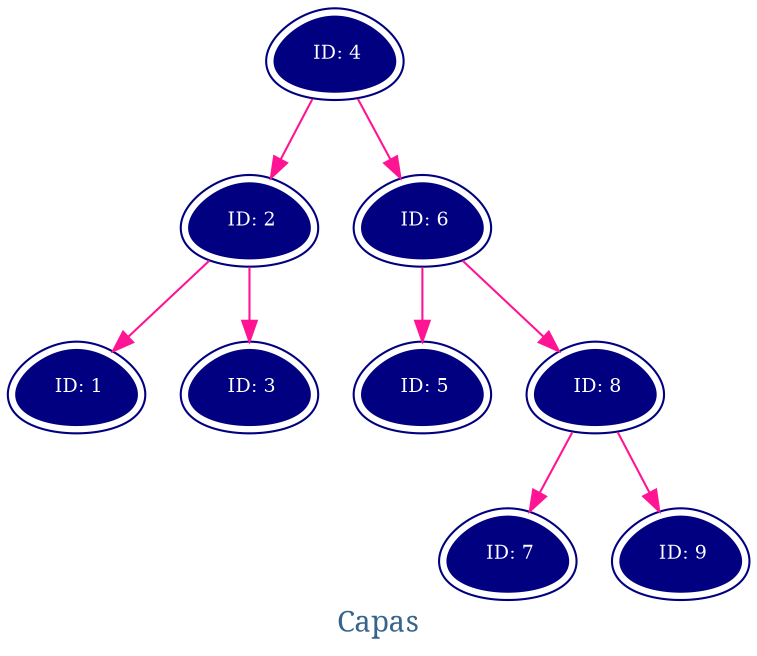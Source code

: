 digraph abb
{
	graph[color = "lightcyan", fontcolor = "steelblue4", fontname = serif, style = filled, label = "Capas"];
	node[shape = egg, style = filled, color = navyblue, fontcolor = white, peripheries = 2];
	edge[color = deeppink];

		1[label = <<FONT POINT-SIZE = "9"> ID: 1</FONT>>]
		1
		2[label = <<FONT POINT-SIZE = "9"> ID: 2</FONT>>]
		1[label = <<FONT POINT-SIZE = "9"> ID: 1</FONT>>]
		2->1
		2[label = <<FONT POINT-SIZE = "9"> ID: 2</FONT>>]
		3[label = <<FONT POINT-SIZE = "9"> ID: 3</FONT>>]
		2->3

		3[label = <<FONT POINT-SIZE = "9"> ID: 3</FONT>>]
		3
		4[label = <<FONT POINT-SIZE = "9"> ID: 4</FONT>>]
		2[label = <<FONT POINT-SIZE = "9"> ID: 2</FONT>>]
		4->2
		4[label = <<FONT POINT-SIZE = "9"> ID: 4</FONT>>]
		6[label = <<FONT POINT-SIZE = "9"> ID: 6</FONT>>]
		4->6

		5[label = <<FONT POINT-SIZE = "9"> ID: 5</FONT>>]
		5
		6[label = <<FONT POINT-SIZE = "9"> ID: 6</FONT>>]
		5[label = <<FONT POINT-SIZE = "9"> ID: 5</FONT>>]
		6->5
		6[label = <<FONT POINT-SIZE = "9"> ID: 6</FONT>>]
		8[label = <<FONT POINT-SIZE = "9"> ID: 8</FONT>>]
		6->8

		7[label = <<FONT POINT-SIZE = "9"> ID: 7</FONT>>]
		7
		8[label = <<FONT POINT-SIZE = "9"> ID: 8</FONT>>]
		7[label = <<FONT POINT-SIZE = "9"> ID: 7</FONT>>]
		8->7
		8[label = <<FONT POINT-SIZE = "9"> ID: 8</FONT>>]
		9[label = <<FONT POINT-SIZE = "9"> ID: 9</FONT>>]
		8->9

		9[label = <<FONT POINT-SIZE = "9"> ID: 9</FONT>>]
		9

}
